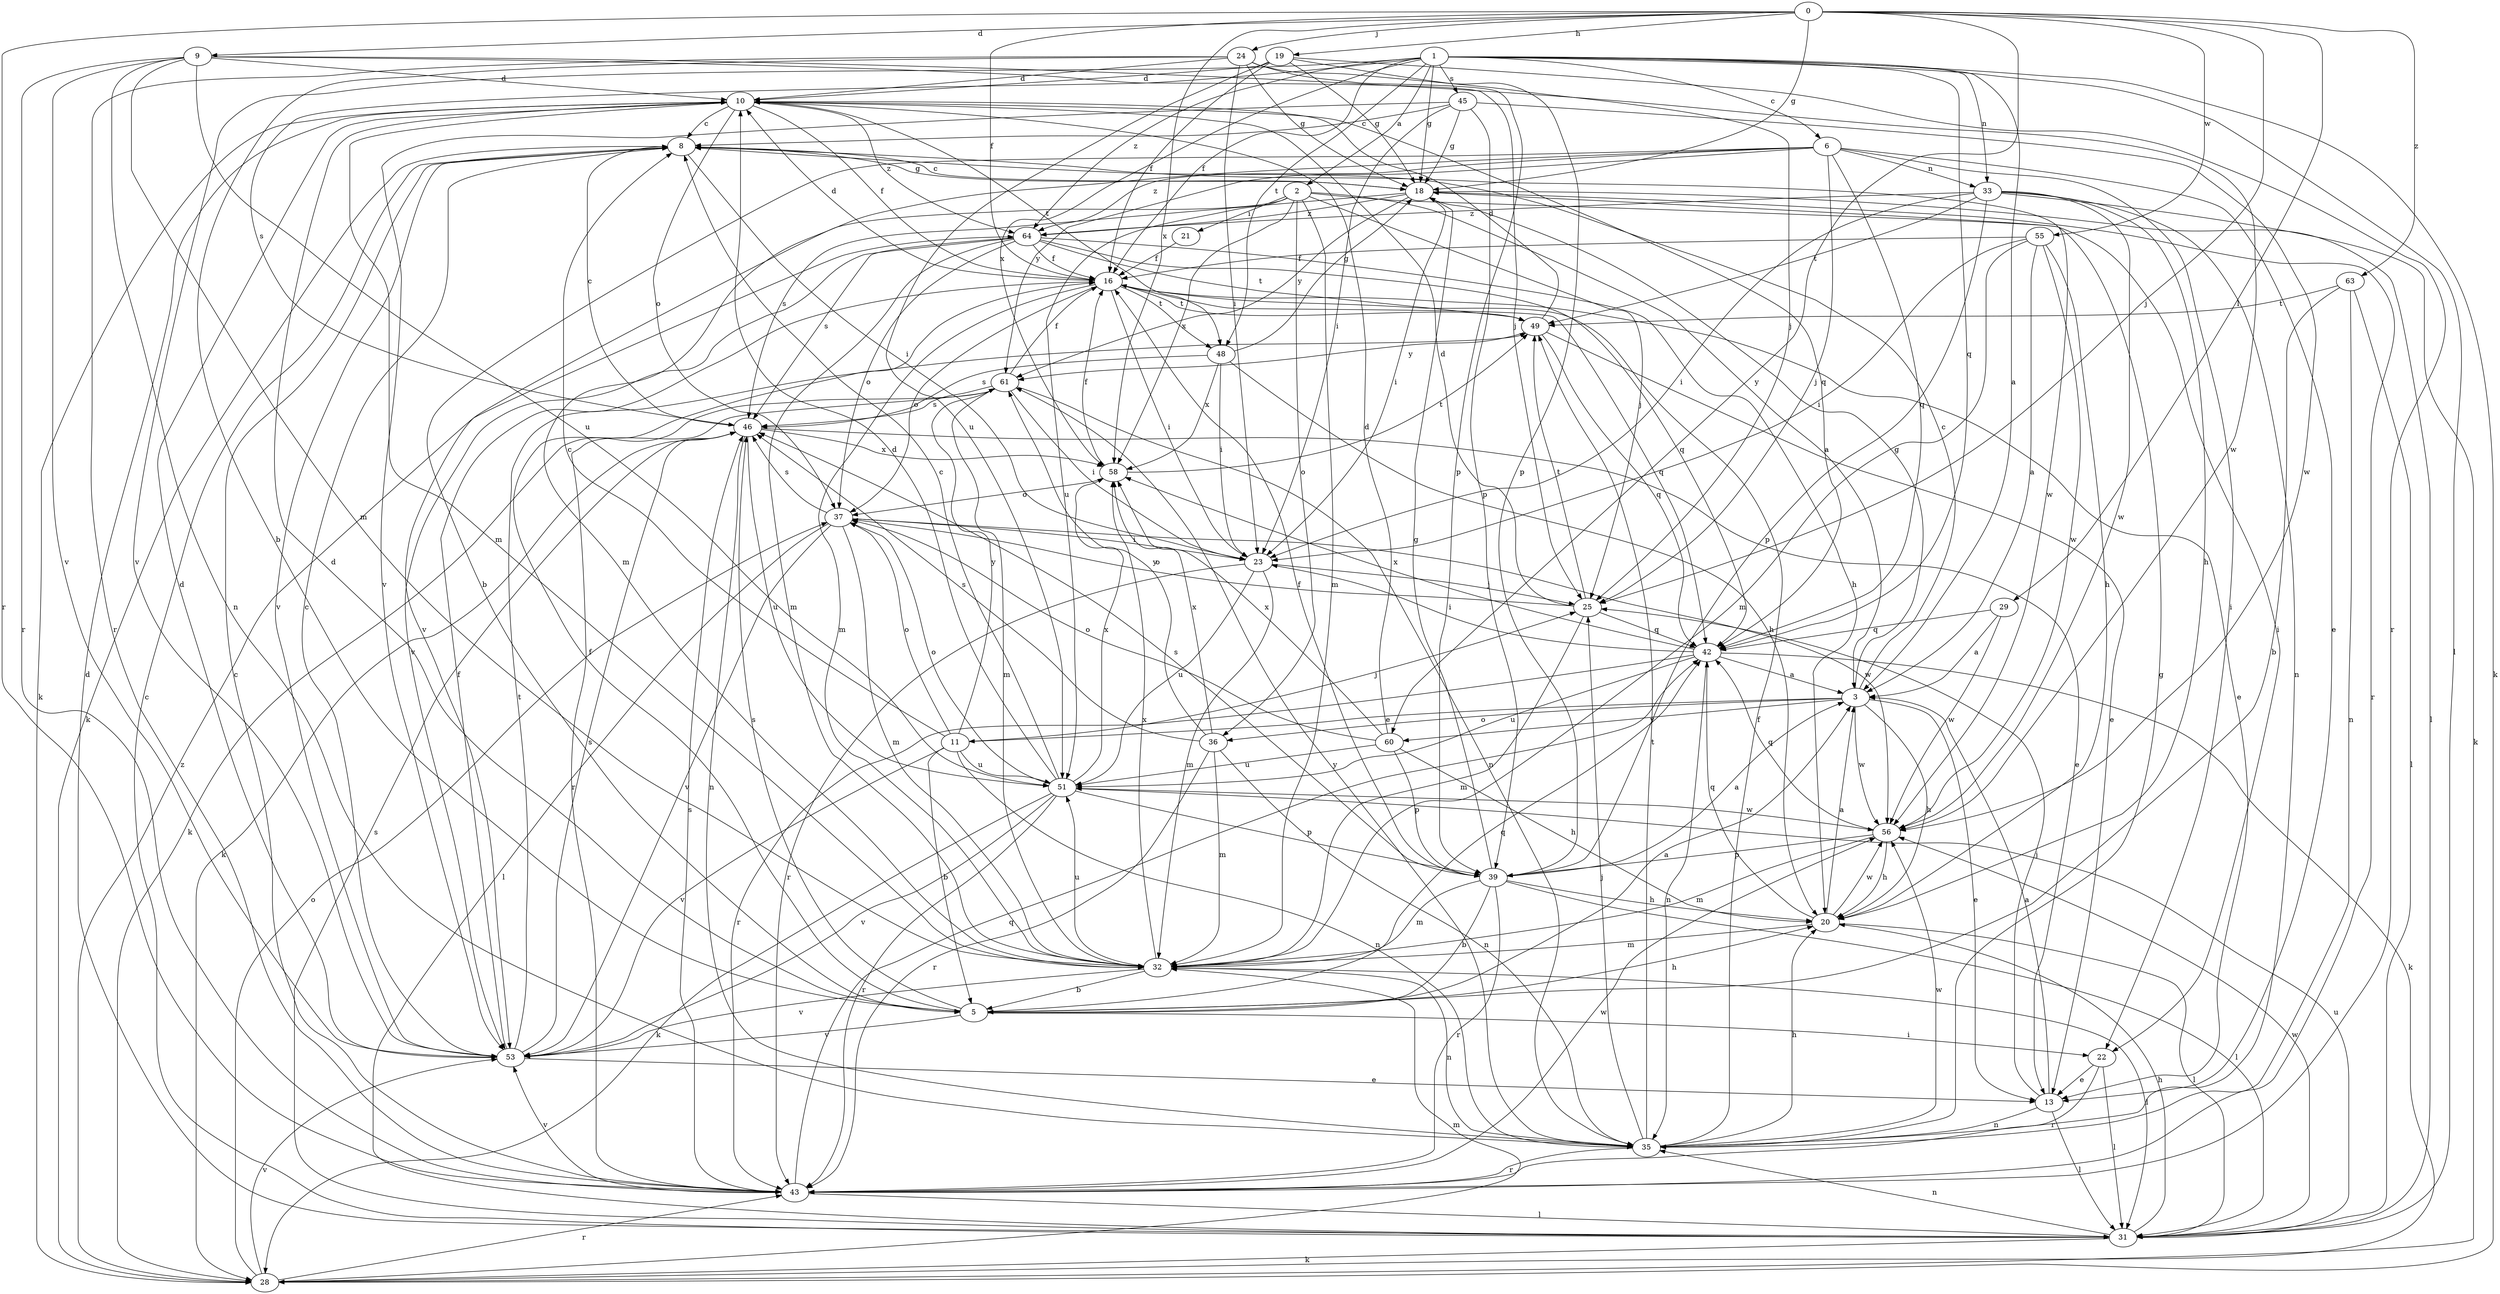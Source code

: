 strict digraph  {
0;
1;
2;
3;
5;
6;
8;
9;
10;
11;
13;
16;
18;
19;
20;
21;
22;
23;
24;
25;
28;
29;
31;
32;
33;
35;
36;
37;
39;
42;
43;
45;
46;
48;
49;
51;
53;
55;
56;
58;
60;
61;
63;
64;
0 -> 9  [label=d];
0 -> 16  [label=f];
0 -> 18  [label=g];
0 -> 19  [label=h];
0 -> 24  [label=j];
0 -> 25  [label=j];
0 -> 29  [label=l];
0 -> 43  [label=r];
0 -> 55  [label=w];
0 -> 58  [label=x];
0 -> 60  [label=y];
0 -> 63  [label=z];
1 -> 2  [label=a];
1 -> 3  [label=a];
1 -> 6  [label=c];
1 -> 16  [label=f];
1 -> 18  [label=g];
1 -> 28  [label=k];
1 -> 31  [label=l];
1 -> 33  [label=n];
1 -> 42  [label=q];
1 -> 45  [label=s];
1 -> 46  [label=s];
1 -> 48  [label=t];
1 -> 53  [label=v];
1 -> 58  [label=x];
1 -> 64  [label=z];
2 -> 3  [label=a];
2 -> 21  [label=i];
2 -> 22  [label=i];
2 -> 25  [label=j];
2 -> 32  [label=m];
2 -> 36  [label=o];
2 -> 51  [label=u];
2 -> 53  [label=v];
2 -> 58  [label=x];
3 -> 8  [label=c];
3 -> 11  [label=e];
3 -> 13  [label=e];
3 -> 18  [label=g];
3 -> 20  [label=h];
3 -> 36  [label=o];
3 -> 56  [label=w];
3 -> 60  [label=y];
5 -> 3  [label=a];
5 -> 10  [label=d];
5 -> 16  [label=f];
5 -> 20  [label=h];
5 -> 22  [label=i];
5 -> 42  [label=q];
5 -> 46  [label=s];
5 -> 53  [label=v];
6 -> 5  [label=b];
6 -> 13  [label=e];
6 -> 22  [label=i];
6 -> 25  [label=j];
6 -> 32  [label=m];
6 -> 33  [label=n];
6 -> 42  [label=q];
6 -> 61  [label=y];
6 -> 64  [label=z];
8 -> 18  [label=g];
8 -> 23  [label=i];
8 -> 28  [label=k];
8 -> 53  [label=v];
8 -> 56  [label=w];
9 -> 10  [label=d];
9 -> 25  [label=j];
9 -> 32  [label=m];
9 -> 35  [label=n];
9 -> 43  [label=r];
9 -> 51  [label=u];
9 -> 53  [label=v];
9 -> 56  [label=w];
10 -> 8  [label=c];
10 -> 16  [label=f];
10 -> 28  [label=k];
10 -> 32  [label=m];
10 -> 37  [label=o];
10 -> 42  [label=q];
10 -> 48  [label=t];
10 -> 64  [label=z];
11 -> 5  [label=b];
11 -> 8  [label=c];
11 -> 25  [label=j];
11 -> 35  [label=n];
11 -> 37  [label=o];
11 -> 51  [label=u];
11 -> 53  [label=v];
11 -> 61  [label=y];
13 -> 3  [label=a];
13 -> 25  [label=j];
13 -> 31  [label=l];
13 -> 35  [label=n];
16 -> 10  [label=d];
16 -> 13  [label=e];
16 -> 23  [label=i];
16 -> 32  [label=m];
16 -> 37  [label=o];
16 -> 42  [label=q];
16 -> 48  [label=t];
16 -> 49  [label=t];
18 -> 8  [label=c];
18 -> 23  [label=i];
18 -> 31  [label=l];
18 -> 43  [label=r];
18 -> 46  [label=s];
18 -> 61  [label=y];
18 -> 64  [label=z];
19 -> 10  [label=d];
19 -> 16  [label=f];
19 -> 18  [label=g];
19 -> 39  [label=p];
19 -> 43  [label=r];
19 -> 51  [label=u];
20 -> 3  [label=a];
20 -> 31  [label=l];
20 -> 32  [label=m];
20 -> 42  [label=q];
20 -> 56  [label=w];
21 -> 16  [label=f];
22 -> 13  [label=e];
22 -> 31  [label=l];
22 -> 43  [label=r];
23 -> 25  [label=j];
23 -> 32  [label=m];
23 -> 43  [label=r];
23 -> 51  [label=u];
24 -> 5  [label=b];
24 -> 10  [label=d];
24 -> 18  [label=g];
24 -> 23  [label=i];
24 -> 25  [label=j];
24 -> 39  [label=p];
24 -> 43  [label=r];
25 -> 10  [label=d];
25 -> 32  [label=m];
25 -> 37  [label=o];
25 -> 42  [label=q];
25 -> 49  [label=t];
28 -> 32  [label=m];
28 -> 37  [label=o];
28 -> 43  [label=r];
28 -> 53  [label=v];
28 -> 64  [label=z];
29 -> 3  [label=a];
29 -> 42  [label=q];
29 -> 56  [label=w];
31 -> 8  [label=c];
31 -> 10  [label=d];
31 -> 20  [label=h];
31 -> 28  [label=k];
31 -> 35  [label=n];
31 -> 46  [label=s];
31 -> 51  [label=u];
31 -> 56  [label=w];
32 -> 5  [label=b];
32 -> 31  [label=l];
32 -> 35  [label=n];
32 -> 51  [label=u];
32 -> 53  [label=v];
32 -> 58  [label=x];
33 -> 20  [label=h];
33 -> 23  [label=i];
33 -> 28  [label=k];
33 -> 35  [label=n];
33 -> 39  [label=p];
33 -> 49  [label=t];
33 -> 56  [label=w];
33 -> 64  [label=z];
35 -> 16  [label=f];
35 -> 18  [label=g];
35 -> 20  [label=h];
35 -> 25  [label=j];
35 -> 43  [label=r];
35 -> 49  [label=t];
35 -> 56  [label=w];
35 -> 61  [label=y];
36 -> 32  [label=m];
36 -> 35  [label=n];
36 -> 43  [label=r];
36 -> 46  [label=s];
36 -> 58  [label=x];
36 -> 61  [label=y];
37 -> 23  [label=i];
37 -> 31  [label=l];
37 -> 32  [label=m];
37 -> 46  [label=s];
37 -> 53  [label=v];
37 -> 56  [label=w];
39 -> 3  [label=a];
39 -> 5  [label=b];
39 -> 16  [label=f];
39 -> 18  [label=g];
39 -> 20  [label=h];
39 -> 31  [label=l];
39 -> 32  [label=m];
39 -> 43  [label=r];
39 -> 46  [label=s];
42 -> 3  [label=a];
42 -> 23  [label=i];
42 -> 28  [label=k];
42 -> 35  [label=n];
42 -> 43  [label=r];
42 -> 51  [label=u];
42 -> 58  [label=x];
43 -> 8  [label=c];
43 -> 31  [label=l];
43 -> 42  [label=q];
43 -> 46  [label=s];
43 -> 53  [label=v];
43 -> 56  [label=w];
45 -> 8  [label=c];
45 -> 18  [label=g];
45 -> 23  [label=i];
45 -> 39  [label=p];
45 -> 53  [label=v];
45 -> 56  [label=w];
46 -> 8  [label=c];
46 -> 13  [label=e];
46 -> 28  [label=k];
46 -> 35  [label=n];
46 -> 51  [label=u];
46 -> 58  [label=x];
48 -> 18  [label=g];
48 -> 20  [label=h];
48 -> 23  [label=i];
48 -> 46  [label=s];
48 -> 58  [label=x];
49 -> 10  [label=d];
49 -> 13  [label=e];
49 -> 42  [label=q];
49 -> 61  [label=y];
51 -> 8  [label=c];
51 -> 10  [label=d];
51 -> 28  [label=k];
51 -> 37  [label=o];
51 -> 39  [label=p];
51 -> 43  [label=r];
51 -> 53  [label=v];
51 -> 56  [label=w];
51 -> 58  [label=x];
53 -> 8  [label=c];
53 -> 10  [label=d];
53 -> 13  [label=e];
53 -> 16  [label=f];
53 -> 46  [label=s];
53 -> 49  [label=t];
55 -> 3  [label=a];
55 -> 16  [label=f];
55 -> 20  [label=h];
55 -> 23  [label=i];
55 -> 32  [label=m];
55 -> 56  [label=w];
56 -> 20  [label=h];
56 -> 32  [label=m];
56 -> 39  [label=p];
56 -> 42  [label=q];
58 -> 16  [label=f];
58 -> 37  [label=o];
58 -> 49  [label=t];
60 -> 10  [label=d];
60 -> 20  [label=h];
60 -> 37  [label=o];
60 -> 39  [label=p];
60 -> 51  [label=u];
60 -> 58  [label=x];
61 -> 16  [label=f];
61 -> 23  [label=i];
61 -> 28  [label=k];
61 -> 32  [label=m];
61 -> 35  [label=n];
61 -> 43  [label=r];
61 -> 46  [label=s];
63 -> 5  [label=b];
63 -> 31  [label=l];
63 -> 35  [label=n];
63 -> 49  [label=t];
64 -> 16  [label=f];
64 -> 20  [label=h];
64 -> 32  [label=m];
64 -> 37  [label=o];
64 -> 42  [label=q];
64 -> 46  [label=s];
64 -> 49  [label=t];
64 -> 53  [label=v];
}
